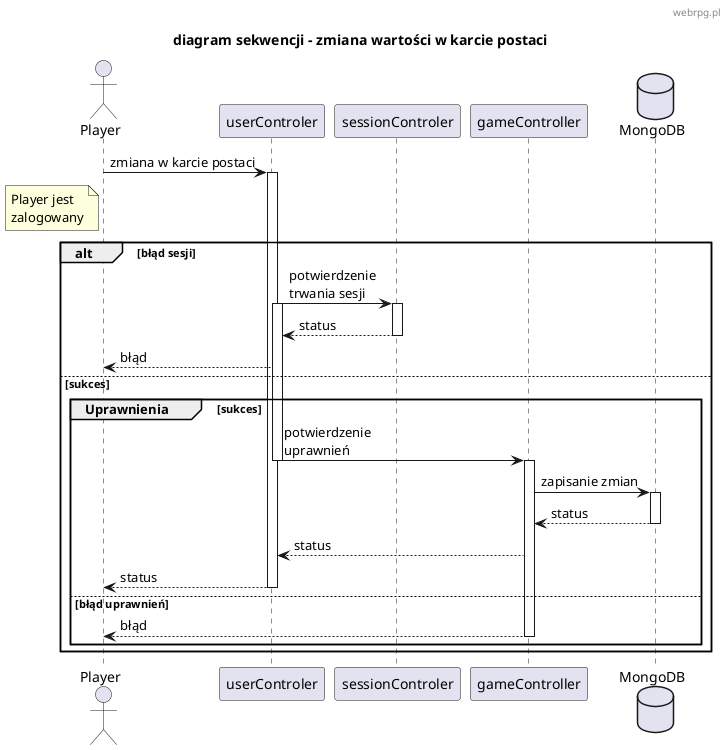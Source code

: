 @startuml
skinparam defaultFontName "Comic Sans MS"
header webrpg.pl
title "diagram sekwencji - zmiana wartości w karcie postaci"

actor Player
participant "userControler" as UserController
participant "sessionControler" as SessionControler
participant "gameController" as GameController
database MongoDB as db

Player -> UserController : zmiana w karcie postaci
activate UserController

note left of Player: Player jest\nzalogowany 

alt błąd sesji

    UserController -> SessionControler : potwierdzenie\ntrwania sesji
        activate UserController
        activate SessionControler
    SessionControler --> UserController : status
        deactivate SessionControler
    UserController --> Player : błąd

else sukces

    group Uprawnienia [sukces]

        UserController -> GameController : potwierdzenie\nuprawnień
            deactivate UserController
            activate GameController
        GameController -> db : zapisanie zmian
            activate db
        db --> GameController : status
            deactivate db
        GameController --> UserController : status 
        UserController --> Player : status
            deactivate UserController

    else błąd uprawnień 

        GameController --> Player : błąd
            deactivate GameController

end
end



@enduml